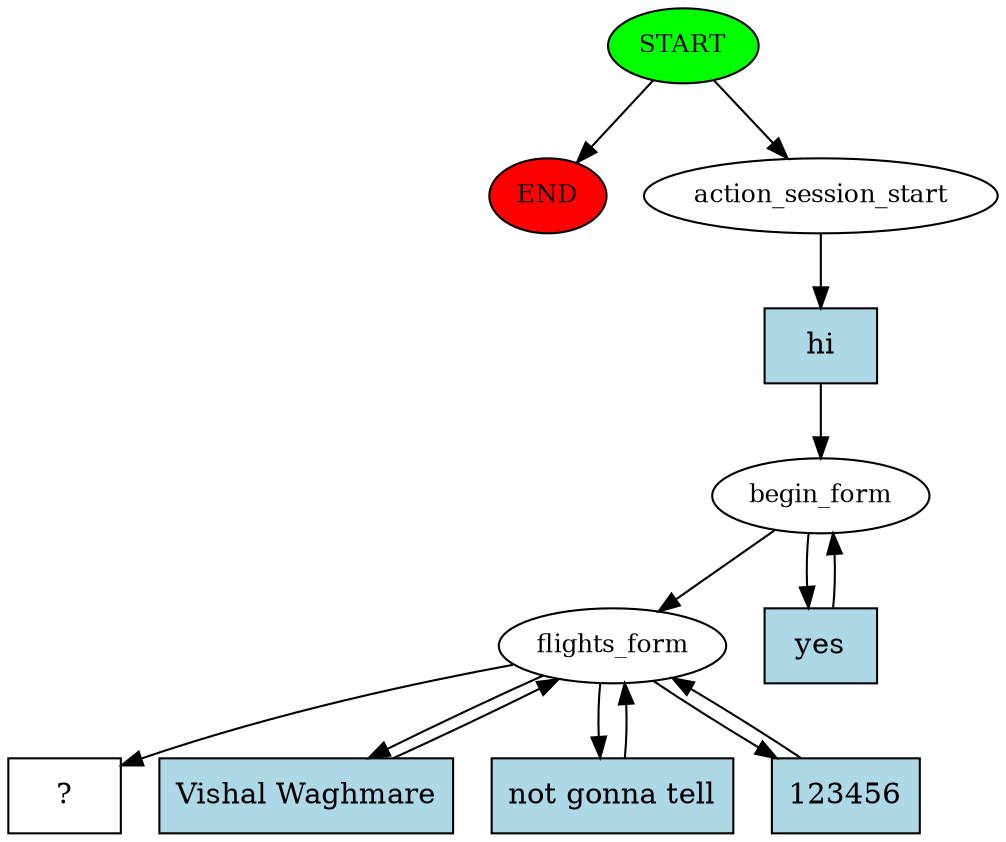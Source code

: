digraph  {
0 [class="start active", fillcolor=green, fontsize=12, label=START, style=filled];
"-1" [class=end, fillcolor=red, fontsize=12, label=END, style=filled];
1 [class=active, fontsize=12, label=action_session_start];
2 [class=active, fontsize=12, label=begin_form];
4 [class=active, fontsize=12, label=flights_form];
8 [class="intent dashed active", label="  ?  ", shape=rect];
9 [class="intent active", fillcolor=lightblue, label=hi, shape=rect, style=filled];
10 [class="intent active", fillcolor=lightblue, label=yes, shape=rect, style=filled];
11 [class="intent active", fillcolor=lightblue, label="Vishal Waghmare", shape=rect, style=filled];
12 [class="intent active", fillcolor=lightblue, label="not gonna tell", shape=rect, style=filled];
13 [class="intent active", fillcolor=lightblue, label=123456, shape=rect, style=filled];
0 -> "-1"  [class="", key=NONE, label=""];
0 -> 1  [class=active, key=NONE, label=""];
1 -> 9  [class=active, key=0];
2 -> 4  [class=active, key=NONE, label=""];
2 -> 10  [class=active, key=0];
4 -> 8  [class=active, key=NONE, label=""];
4 -> 11  [class=active, key=0];
4 -> 12  [class=active, key=0];
4 -> 13  [class=active, key=0];
9 -> 2  [class=active, key=0];
10 -> 2  [class=active, key=0];
11 -> 4  [class=active, key=0];
12 -> 4  [class=active, key=0];
13 -> 4  [class=active, key=0];
}
